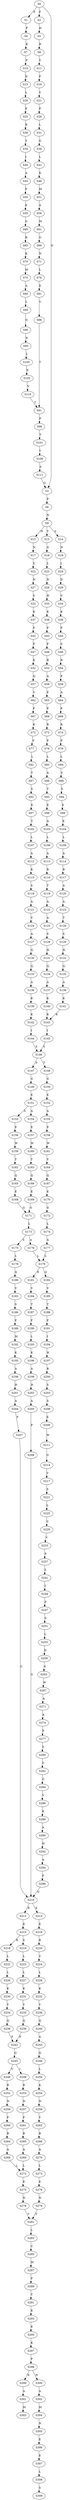 strict digraph  {
	S0 -> S1 [ label = F ];
	S0 -> S2 [ label = F ];
	S0 -> S3 [ label = G ];
	S1 -> S4 [ label = P ];
	S2 -> S5 [ label = H ];
	S3 -> S6 [ label = P ];
	S4 -> S7 [ label = K ];
	S5 -> S8 [ label = R ];
	S6 -> S9 [ label = N ];
	S7 -> S10 [ label = P ];
	S8 -> S11 [ label = Y ];
	S9 -> S12 [ label = N ];
	S9 -> S13 [ label = T ];
	S9 -> S14 [ label = S ];
	S10 -> S15 [ label = D ];
	S11 -> S16 [ label = F ];
	S12 -> S17 [ label = N ];
	S13 -> S18 [ label = G ];
	S14 -> S19 [ label = N ];
	S15 -> S20 [ label = L ];
	S16 -> S21 [ label = V ];
	S17 -> S22 [ label = V ];
	S18 -> S23 [ label = L ];
	S19 -> S24 [ label = I ];
	S20 -> S25 [ label = P ];
	S21 -> S26 [ label = P ];
	S22 -> S27 [ label = N ];
	S23 -> S28 [ label = N ];
	S24 -> S29 [ label = D ];
	S25 -> S30 [ label = R ];
	S26 -> S31 [ label = L ];
	S27 -> S32 [ label = S ];
	S28 -> S33 [ label = H ];
	S29 -> S34 [ label = V ];
	S30 -> S35 [ label = Y ];
	S31 -> S36 [ label = G ];
	S32 -> S37 [ label = K ];
	S33 -> S38 [ label = K ];
	S34 -> S39 [ label = K ];
	S35 -> S40 [ label = I ];
	S36 -> S41 [ label = L ];
	S37 -> S42 [ label = P ];
	S38 -> S43 [ label = P ];
	S39 -> S44 [ label = P ];
	S40 -> S45 [ label = A ];
	S41 -> S46 [ label = K ];
	S42 -> S47 [ label = P ];
	S43 -> S48 [ label = P ];
	S44 -> S49 [ label = S ];
	S45 -> S50 [ label = P ];
	S46 -> S51 [ label = M ];
	S47 -> S52 [ label = K ];
	S48 -> S53 [ label = R ];
	S49 -> S54 [ label = R ];
	S50 -> S55 [ label = E ];
	S51 -> S56 [ label = A ];
	S52 -> S57 [ label = Q ];
	S53 -> S58 [ label = A ];
	S54 -> S59 [ label = P ];
	S55 -> S60 [ label = G ];
	S56 -> S61 [ label = M ];
	S57 -> S62 [ label = V ];
	S58 -> S63 [ label = P ];
	S59 -> S64 [ label = A ];
	S60 -> S65 [ label = R ];
	S61 -> S66 [ label = G ];
	S62 -> S67 [ label = P ];
	S63 -> S68 [ label = P ];
	S64 -> S69 [ label = P ];
	S65 -> S70 [ label = K ];
	S66 -> S71 [ label = N ];
	S67 -> S72 [ label = K ];
	S68 -> S73 [ label = R ];
	S69 -> S74 [ label = R ];
	S70 -> S75 [ label = M ];
	S71 -> S76 [ label = L ];
	S72 -> S77 [ label = P ];
	S73 -> S78 [ label = P ];
	S74 -> S79 [ label = P ];
	S75 -> S80 [ label = A ];
	S76 -> S81 [ label = E ];
	S77 -> S82 [ label = L ];
	S78 -> S83 [ label = L ];
	S79 -> S84 [ label = L ];
	S80 -> S85 [ label = L ];
	S81 -> S86 [ label = V ];
	S82 -> S87 [ label = T ];
	S83 -> S88 [ label = A ];
	S84 -> S89 [ label = V ];
	S85 -> S90 [ label = G ];
	S86 -> S91 [ label = T ];
	S87 -> S92 [ label = S ];
	S88 -> S93 [ label = T ];
	S89 -> S94 [ label = S ];
	S90 -> S95 [ label = N ];
	S91 -> S96 [ label = P ];
	S92 -> S97 [ label = E ];
	S93 -> S98 [ label = E ];
	S94 -> S99 [ label = E ];
	S95 -> S100 [ label = L ];
	S96 -> S101 [ label = T ];
	S97 -> S102 [ label = T ];
	S98 -> S103 [ label = A ];
	S99 -> S104 [ label = E ];
	S100 -> S105 [ label = E ];
	S101 -> S106 [ label = I ];
	S102 -> S107 [ label = L ];
	S103 -> S108 [ label = L ];
	S104 -> S109 [ label = L ];
	S105 -> S110 [ label = V ];
	S106 -> S111 [ label = S ];
	S107 -> S112 [ label = A ];
	S108 -> S113 [ label = A ];
	S109 -> S114 [ label = A ];
	S110 -> S91 [ label = T ];
	S111 -> S3 [ label = G ];
	S112 -> S115 [ label = K ];
	S113 -> S116 [ label = R ];
	S114 -> S117 [ label = R ];
	S115 -> S118 [ label = S ];
	S116 -> S119 [ label = T ];
	S117 -> S120 [ label = A ];
	S118 -> S121 [ label = A ];
	S119 -> S122 [ label = A ];
	S120 -> S123 [ label = A ];
	S121 -> S124 [ label = V ];
	S122 -> S125 [ label = A ];
	S123 -> S126 [ label = T ];
	S124 -> S127 [ label = A ];
	S125 -> S128 [ label = S ];
	S126 -> S129 [ label = S ];
	S127 -> S130 [ label = Q ];
	S128 -> S131 [ label = H ];
	S129 -> S132 [ label = H ];
	S130 -> S133 [ label = Q ];
	S131 -> S134 [ label = Q ];
	S132 -> S135 [ label = Q ];
	S133 -> S136 [ label = A ];
	S134 -> S137 [ label = A ];
	S135 -> S138 [ label = A ];
	S136 -> S139 [ label = K ];
	S137 -> S140 [ label = K ];
	S138 -> S141 [ label = K ];
	S139 -> S142 [ label = K ];
	S140 -> S143 [ label = K ];
	S141 -> S143 [ label = K ];
	S142 -> S144 [ label = I ];
	S143 -> S145 [ label = I ];
	S144 -> S146 [ label = S ];
	S145 -> S146 [ label = S ];
	S146 -> S147 [ label = S ];
	S146 -> S148 [ label = T ];
	S147 -> S149 [ label = G ];
	S148 -> S150 [ label = G ];
	S149 -> S151 [ label = E ];
	S150 -> S152 [ label = E ];
	S151 -> S153 [ label = S ];
	S151 -> S154 [ label = A ];
	S152 -> S155 [ label = A ];
	S153 -> S156 [ label = E ];
	S154 -> S157 [ label = E ];
	S155 -> S158 [ label = E ];
	S156 -> S159 [ label = W ];
	S157 -> S160 [ label = W ];
	S158 -> S161 [ label = W ];
	S159 -> S162 [ label = T ];
	S160 -> S163 [ label = T ];
	S161 -> S164 [ label = V ];
	S162 -> S165 [ label = Q ];
	S163 -> S166 [ label = Q ];
	S164 -> S167 [ label = Q ];
	S165 -> S168 [ label = E ];
	S166 -> S169 [ label = E ];
	S167 -> S170 [ label = E ];
	S168 -> S171 [ label = G ];
	S169 -> S171 [ label = G ];
	S170 -> S172 [ label = G ];
	S171 -> S173 [ label = L ];
	S172 -> S174 [ label = L ];
	S173 -> S175 [ label = S ];
	S173 -> S176 [ label = A ];
	S174 -> S177 [ label = A ];
	S175 -> S178 [ label = L ];
	S176 -> S179 [ label = L ];
	S177 -> S179 [ label = L ];
	S178 -> S180 [ label = Q ];
	S179 -> S181 [ label = E ];
	S179 -> S182 [ label = Q ];
	S180 -> S183 [ label = V ];
	S181 -> S184 [ label = V ];
	S182 -> S185 [ label = V ];
	S183 -> S186 [ label = S ];
	S184 -> S187 [ label = T ];
	S185 -> S188 [ label = T ];
	S186 -> S189 [ label = F ];
	S187 -> S190 [ label = F ];
	S188 -> S191 [ label = F ];
	S189 -> S192 [ label = M ];
	S190 -> S193 [ label = L ];
	S191 -> S194 [ label = I ];
	S192 -> S195 [ label = K ];
	S193 -> S196 [ label = K ];
	S194 -> S197 [ label = H ];
	S195 -> S198 [ label = A ];
	S196 -> S199 [ label = A ];
	S197 -> S200 [ label = R ];
	S198 -> S201 [ label = H ];
	S199 -> S202 [ label = H ];
	S200 -> S203 [ label = S ];
	S201 -> S204 [ label = A ];
	S202 -> S205 [ label = A ];
	S203 -> S206 [ label = S ];
	S204 -> S207 [ label = P ];
	S205 -> S208 [ label = P ];
	S206 -> S209 [ label = E ];
	S207 -> S210 [ label = G ];
	S208 -> S210 [ label = G ];
	S209 -> S211 [ label = W ];
	S210 -> S212 [ label = R ];
	S210 -> S213 [ label = E ];
	S211 -> S214 [ label = G ];
	S212 -> S215 [ label = E ];
	S213 -> S216 [ label = E ];
	S214 -> S217 [ label = V ];
	S215 -> S218 [ label = R ];
	S215 -> S219 [ label = S ];
	S216 -> S220 [ label = R ];
	S217 -> S221 [ label = S ];
	S218 -> S222 [ label = L ];
	S219 -> S223 [ label = L ];
	S220 -> S224 [ label = V ];
	S221 -> S225 [ label = L ];
	S222 -> S226 [ label = L ];
	S223 -> S227 [ label = L ];
	S224 -> S228 [ label = L ];
	S225 -> S229 [ label = C ];
	S226 -> S230 [ label = K ];
	S227 -> S231 [ label = K ];
	S228 -> S232 [ label = K ];
	S229 -> S233 [ label = V ];
	S230 -> S234 [ label = Y ];
	S231 -> S235 [ label = Y ];
	S232 -> S236 [ label = Y ];
	S233 -> S237 [ label = S ];
	S234 -> S238 [ label = Q ];
	S235 -> S239 [ label = Q ];
	S236 -> S240 [ label = Q ];
	S237 -> S241 [ label = L ];
	S238 -> S242 [ label = P ];
	S239 -> S242 [ label = P ];
	S240 -> S243 [ label = A ];
	S241 -> S244 [ label = I ];
	S242 -> S245 [ label = Q ];
	S243 -> S246 [ label = Q ];
	S244 -> S247 [ label = F ];
	S245 -> S248 [ label = V ];
	S245 -> S249 [ label = I ];
	S246 -> S250 [ label = L ];
	S247 -> S251 [ label = S ];
	S248 -> S252 [ label = R ];
	S249 -> S253 [ label = R ];
	S250 -> S254 [ label = K ];
	S251 -> S255 [ label = L ];
	S252 -> S256 [ label = N ];
	S253 -> S257 [ label = N ];
	S254 -> S258 [ label = N ];
	S255 -> S259 [ label = D ];
	S256 -> S260 [ label = F ];
	S257 -> S261 [ label = F ];
	S258 -> S262 [ label = Y ];
	S259 -> S263 [ label = A ];
	S260 -> S264 [ label = R ];
	S261 -> S265 [ label = R ];
	S262 -> S266 [ label = R ];
	S263 -> S267 [ label = W ];
	S264 -> S268 [ label = A ];
	S265 -> S269 [ label = A ];
	S266 -> S270 [ label = A ];
	S267 -> S271 [ label = A ];
	S268 -> S272 [ label = L ];
	S269 -> S272 [ label = L ];
	S270 -> S273 [ label = L ];
	S271 -> S274 [ label = A ];
	S272 -> S275 [ label = E ];
	S273 -> S276 [ label = E ];
	S274 -> S277 [ label = P ];
	S275 -> S278 [ label = N ];
	S276 -> S279 [ label = N ];
	S277 -> S280 [ label = S ];
	S278 -> S281 [ label = V ];
	S279 -> S281 [ label = V ];
	S280 -> S282 [ label = S ];
	S281 -> S283 [ label = L ];
	S282 -> S284 [ label = G ];
	S283 -> S285 [ label = C ];
	S284 -> S286 [ label = V ];
	S285 -> S287 [ label = M ];
	S286 -> S288 [ label = K ];
	S287 -> S289 [ label = P ];
	S288 -> S290 [ label = A ];
	S289 -> S291 [ label = T ];
	S290 -> S292 [ label = H ];
	S291 -> S293 [ label = K ];
	S292 -> S294 [ label = A ];
	S293 -> S295 [ label = E ];
	S294 -> S296 [ label = P ];
	S295 -> S297 [ label = K ];
	S296 -> S210 [ label = G ];
	S297 -> S298 [ label = P ];
	S298 -> S299 [ label = K ];
	S298 -> S300 [ label = N ];
	S299 -> S301 [ label = A ];
	S300 -> S302 [ label = A ];
	S301 -> S303 [ label = M ];
	S302 -> S304 [ label = M ];
	S304 -> S305 [ label = N ];
	S305 -> S306 [ label = E ];
	S306 -> S307 [ label = E ];
	S307 -> S308 [ label = L ];
	S308 -> S309 [ label = S ];
}
